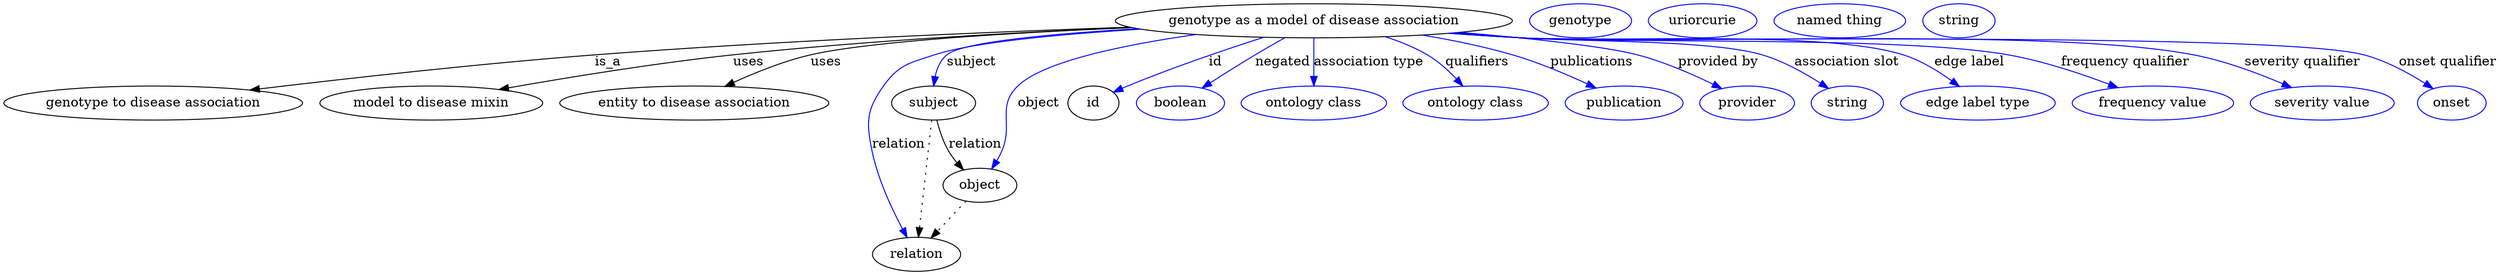 digraph {
	graph [bb="0,0,2149.8,283"];
	node [label="\N"];
	"genotype as a model of disease association"	 [height=0.5,
		label="genotype as a model of disease association",
		pos="1133.5,265",
		width=4.5315];
	"genotype to disease association"	 [height=0.5,
		pos="121.54,178",
		width=3.3761];
	"genotype as a model of disease association" -> "genotype to disease association"	 [label=is_a,
		lp="511.54,221.5",
		pos="e,210.34,190.37 978.19,259.41 849.89,254.02 663.14,244.38 500.54,229 389.4,218.49 362.16,210.99 251.54,196 241.44,194.63 230.91,\
193.19 220.4,191.75"];
	"model to disease mixin"	 [height=0.5,
		pos="354.54,178",
		width=2.5998];
	"genotype as a model of disease association" -> "model to disease mixin"	 [label=uses,
		lp="622.54,221.5",
		pos="e,413.67,192.02 977.97,259.51 873.68,254.55 733.46,245.41 610.54,229 546.74,220.48 474.93,205.72 423.64,194.26"];
	"entity to disease association"	 [height=0.5,
		pos="575.54,178",
		width=3.0331];
	"genotype as a model of disease association" -> "entity to disease association"	 [label=uses,
		lp="686.54,221.5",
		pos="e,602.48,195.62 978.35,259.38 867.97,254.14 729.85,244.72 674.54,229 652.53,222.74 629.7,211.37 611.53,200.95"];
	subject	 [height=0.5,
		pos="781.54,178",
		width=0.99297];
	"genotype as a model of disease association" -> subject	 [color=blue,
		label=subject,
		lp="820.04,221.5",
		pos="e,783.51,196.16 989.68,256.45 906.77,250.3 815.95,240.98 800.54,229 793.3,223.37 788.82,214.68 786.05,206.06",
		style=solid];
	relation	 [height=0.5,
		pos="766.54,18",
		width=1.0471];
	"genotype as a model of disease association" -> relation	 [color=blue,
		label=relation,
		lp="752.54,134.5",
		pos="e,758.96,35.712 987.4,256.97 909.42,251.29 822.15,242.28 785.54,229 760.86,220.05 749.93,218.58 736.54,196 720.86,169.55 726.78,\
157.38 731.54,127 736.03,98.352 746.77,66.956 755.17,45.247",
		style=solid];
	object	 [height=0.5,
		pos="826.54,91",
		width=0.9027];
	"genotype as a model of disease association" -> object	 [color=blue,
		label=object,
		lp="879.54,178",
		pos="e,835,108.75 1035.6,250.52 968.55,238.71 887.4,220.06 862.54,196 839.59,173.8 853.49,156.99 842.54,127 841.47,124.07 840.28,121.05 \
839.03,118.06",
		style=solid];
	id	 [height=0.5,
		pos="932.54,178",
		width=0.75];
	"genotype as a model of disease association" -> id	 [color=blue,
		label=id,
		lp="1046,221.5",
		pos="e,954.13,189.09 1089.8,247.63 1056.3,234.14 1009.2,214.63 968.54,196 966.78,195.19 964.97,194.35 963.16,193.48",
		style=solid];
	negated	 [color=blue,
		height=0.5,
		label=boolean,
		pos="1015.5,178",
		width=1.0652];
	"genotype as a model of disease association" -> negated	 [color=blue,
		label=negated,
		lp="1104,221.5",
		pos="e,1036.5,193.46 1109.4,247.18 1090.6,233.35 1064.5,214.12 1044.6,199.44",
		style=solid];
	"association type"	 [color=blue,
		height=0.5,
		label="ontology class",
		pos="1133.5,178",
		width=1.7151];
	"genotype as a model of disease association" -> "association type"	 [color=blue,
		label="association type",
		lp="1177.5,221.5",
		pos="e,1133.5,196 1133.5,246.97 1133.5,235.19 1133.5,219.56 1133.5,206.16",
		style=solid];
	qualifiers	 [color=blue,
		height=0.5,
		label="ontology class",
		pos="1274.5,178",
		width=1.7151];
	"genotype as a model of disease association" -> qualifiers	 [color=blue,
		label=qualifiers,
		lp="1269.5,221.5",
		pos="e,1260.7,195.97 1188.5,247.97 1201.2,242.84 1214.3,236.53 1225.5,229 1236,222.03 1245.9,212.51 1254,203.58",
		style=solid];
	publications	 [color=blue,
		height=0.5,
		label=publication,
		pos="1404.5,178",
		width=1.3902];
	"genotype as a model of disease association" -> publications	 [color=blue,
		label=publications,
		lp="1369,221.5",
		pos="e,1377.7,193.27 1222.5,249.79 1247.7,244.38 1275,237.48 1299.5,229 1323.3,220.77 1348.8,208.51 1368.7,198.07",
		style=solid];
	"provided by"	 [color=blue,
		height=0.5,
		label=provider,
		pos="1512.5,178",
		width=1.1193];
	"genotype as a model of disease association" -> "provided by"	 [color=blue,
		label="provided by",
		lp="1479.5,221.5",
		pos="e,1488.2,192.49 1254.1,252.87 1313.5,246.15 1378.2,237.45 1406.5,229 1432,221.41 1459,208.37 1479.3,197.37",
		style=solid];
	"association slot"	 [color=blue,
		height=0.5,
		label=string,
		pos="1601.5,178",
		width=0.84854];
	"genotype as a model of disease association" -> "association slot"	 [color=blue,
		label="association slot",
		lp="1591.5,221.5",
		pos="e,1583.2,192.43 1250.5,252.45 1268.9,250.57 1287.8,248.69 1305.5,247 1399.2,238.1 1427,257.96 1516.5,229 1537.5,222.21 1558.8,209.42 \
1574.9,198.35",
		style=solid];
	"edge label"	 [color=blue,
		height=0.5,
		label="edge label type",
		pos="1714.5,178",
		width=1.7873];
	"genotype as a model of disease association" -> "edge label"	 [color=blue,
		label="edge label",
		lp="1695.5,221.5",
		pos="e,1694.9,195.33 1248.2,252.19 1267.3,250.29 1287,248.47 1305.5,247 1379.2,241.15 1567.4,252.21 1637.5,229 1655.3,223.12 1672.9,211.99 \
1686.8,201.63",
		style=solid];
	"frequency qualifier"	 [color=blue,
		height=0.5,
		label="frequency value",
		pos="1864.5,178",
		width=1.8776];
	"genotype as a model of disease association" -> "frequency qualifier"	 [color=blue,
		label="frequency qualifier",
		lp="1830.5,221.5",
		pos="e,1831.3,193.72 1247.7,252.06 1267,250.15 1286.8,248.38 1305.5,247 1399.1,240.11 1635.5,247.6 1727.5,229 1760.2,222.39 1795.4,209.14 \
1822,197.8",
		style=solid];
	"severity qualifier"	 [color=blue,
		height=0.5,
		label="severity value",
		pos="2009.5,178",
		width=1.661];
	"genotype as a model of disease association" -> "severity qualifier"	 [color=blue,
		label="severity qualifier",
		lp="1979,221.5",
		pos="e,1980.2,193.73 1246.8,251.96 1266.3,250.04 1286.5,248.29 1305.5,247 1434.4,238.27 1760.3,256.18 1886.5,229 1916.1,222.64 1947.5,\
209.49 1971.2,198.14",
		style=solid];
	"onset qualifier"	 [color=blue,
		height=0.5,
		label=onset,
		pos="2120.5,178",
		width=0.81243];
	"genotype as a model of disease association" -> "onset qualifier"	 [color=blue,
		label="onset qualifier",
		lp="2103,221.5",
		pos="e,2101.9,192.08 1246.3,251.9 1266,249.98 1286.4,248.24 1305.5,247 1385.8,241.81 1951.9,250.3 2029.5,229 2052.6,222.67 2076.1,209.31 \
2093.4,197.85",
		style=solid];
	subject -> relation	 [pos="e,768.25,36.223 779.85,159.96 777.26,132.35 772.29,79.375 769.21,46.525",
		style=dotted];
	subject -> object	 [label=relation,
		lp="821.54,134.5",
		pos="e,813.12,107.6 786.92,160.02 790.23,150.02 794.93,137.5 800.54,127 802.54,123.25 804.89,119.45 807.34,115.79"];
	"genotype as a model of disease association_subject"	 [color=blue,
		height=0.5,
		label=genotype,
		pos="1357.5,265",
		width=1.1916];
	"genotype to disease association_relation"	 [color=blue,
		height=0.5,
		label=uriorcurie,
		pos="1463.5,265",
		width=1.2638];
	object -> relation	 [pos="e,780.52,35.006 812.92,74.435 805.29,65.141 795.6,53.359 787.06,42.968",
		style=dotted];
	"genotype to disease association_object"	 [color=blue,
		height=0.5,
		label="named thing",
		pos="1582.5,265",
		width=1.5346];
	association_id	 [color=blue,
		height=0.5,
		label=string,
		pos="1686.5,265",
		width=0.84854];
}

